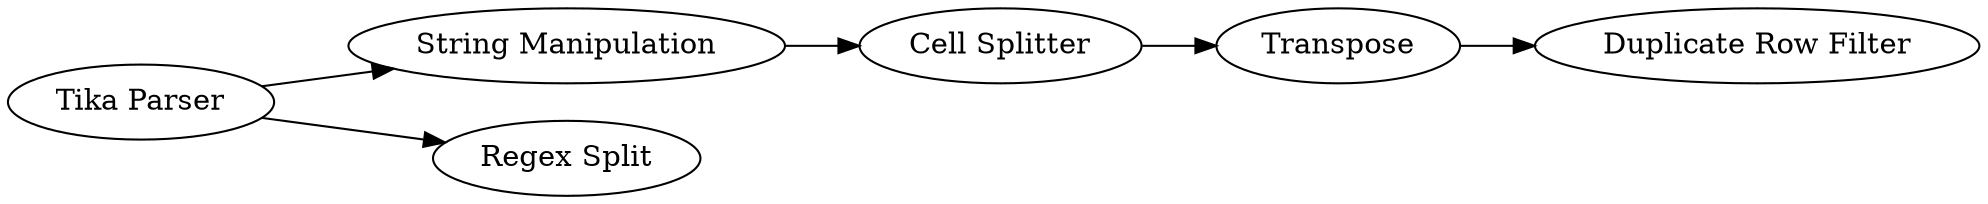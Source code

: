 digraph {
	15 -> 16
	1 -> 10
	1 -> 19
	16 -> 18
	10 -> 15
	16 [label=Transpose]
	1 [label="Tika Parser"]
	18 [label="Duplicate Row Filter"]
	15 [label="Cell Splitter"]
	10 [label="String Manipulation"]
	19 [label="Regex Split"]
	rankdir=LR
}
